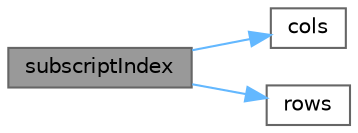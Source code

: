 digraph "subscriptIndex"
{
 // LATEX_PDF_SIZE
  bgcolor="transparent";
  edge [fontname=Helvetica,fontsize=10,labelfontname=Helvetica,labelfontsize=10];
  node [fontname=Helvetica,fontsize=10,shape=box,height=0.2,width=0.4];
  rankdir="LR";
  Node1 [id="Node000001",label="subscriptIndex",height=0.2,width=0.4,color="gray40", fillcolor="grey60", style="filled", fontcolor="black",tooltip="Offset from first element to desired element."];
  Node1 -> Node2 [id="edge1_Node000001_Node000002",color="steelblue1",style="solid",tooltip=" "];
  Node2 [id="Node000002",label="cols",height=0.2,width=0.4,color="grey40", fillcolor="white", style="filled",URL="$classmexplus_1_1_mx_array.html#a5da3df333fe19ef3e5f9febbe0e4942a",tooltip="Number of columns in an array."];
  Node1 -> Node3 [id="edge2_Node000001_Node000003",color="steelblue1",style="solid",tooltip=" "];
  Node3 [id="Node000003",label="rows",height=0.2,width=0.4,color="grey40", fillcolor="white", style="filled",URL="$classmexplus_1_1_mx_array.html#ad590f9e81aa4a64229513b94864d774d",tooltip="Number of rows in an array."];
}
